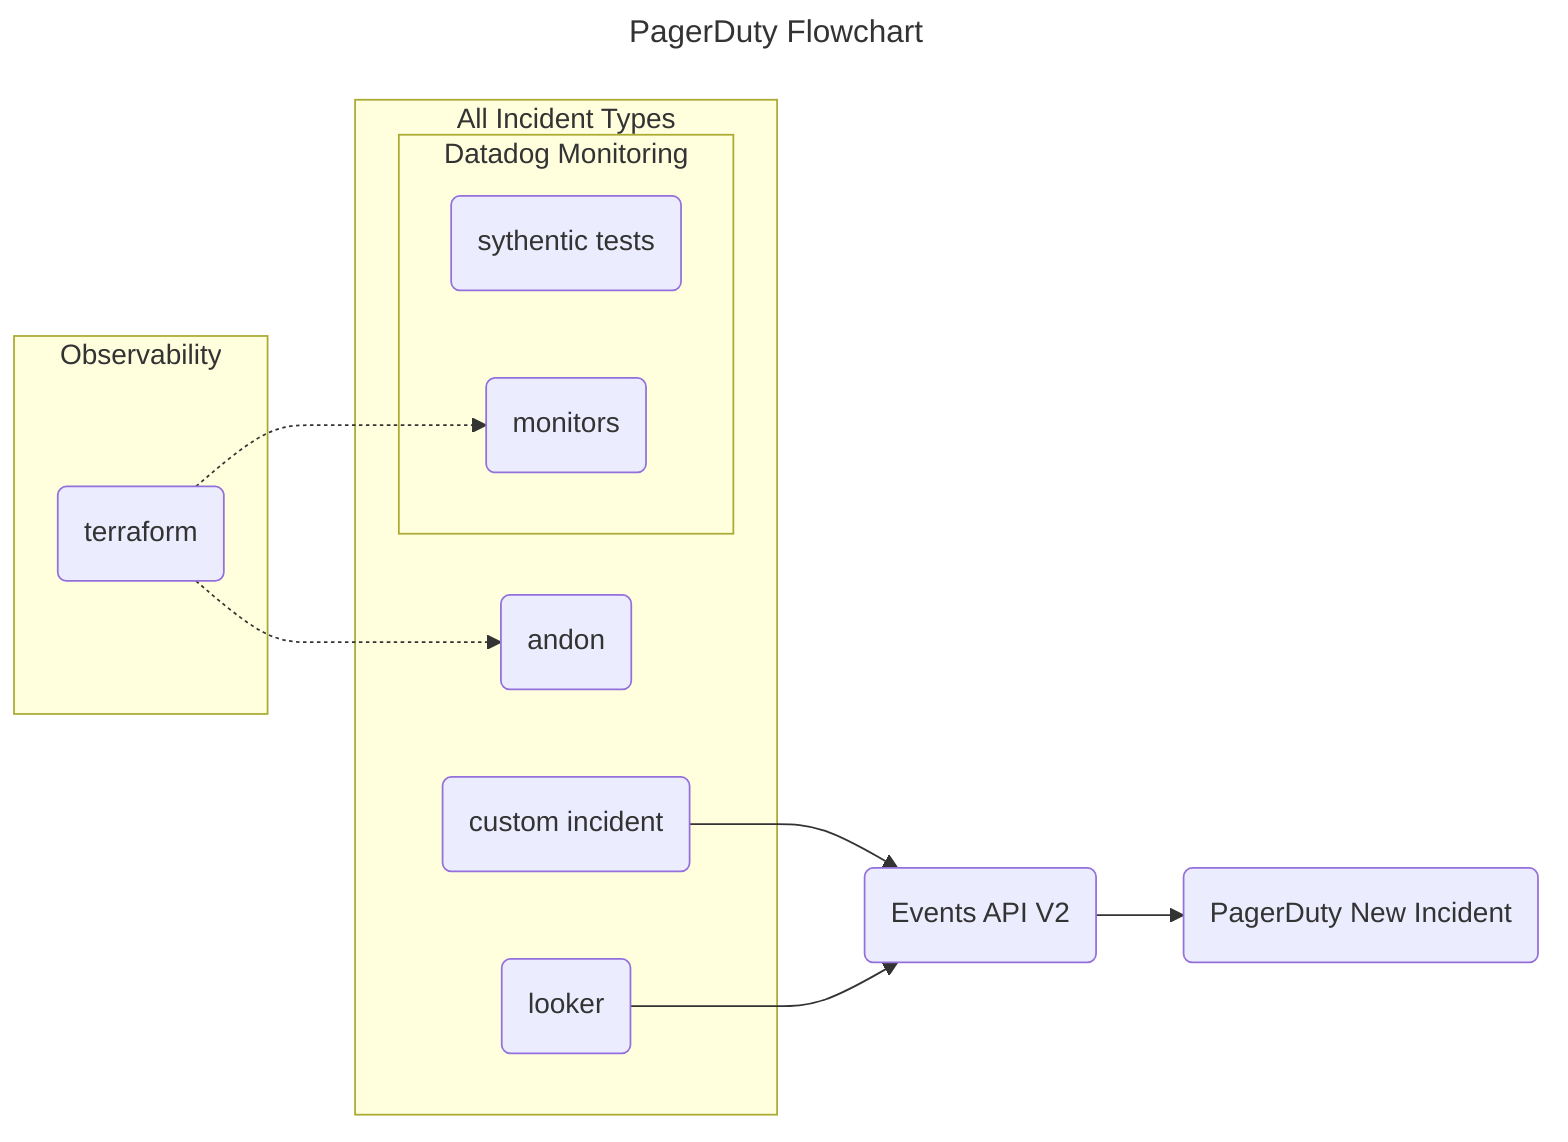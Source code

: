 ---
title: PagerDuty Flowchart
---
flowchart LR

subgraph Observability
    A(terraform)
end

subgraph All Incident Types
    subgraph Datadog Monitoring
        B(sythentic tests)
        A(terraform)-.->C(monitors)
    end
    D(andon)
    A(terraform)-.->D(andon)
    E(custom incident)
    F(looker)
end

E(custom incident)-->G(Events API V2)
F(looker)-->G(Events API 2)

G(Events API V2)-->H(PagerDuty New Incident)

%% style A fill:#f9f,stroke:#333,stroke-width:4px
%% style Observability font-weight:bold